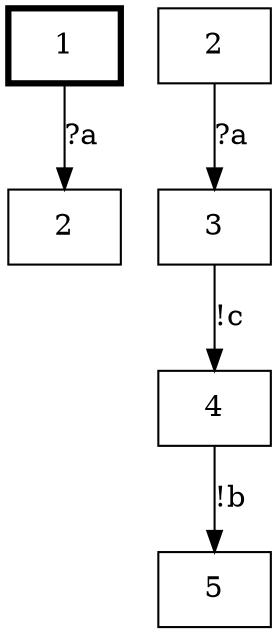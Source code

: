 digraph root {
	node [label="\N"];
	subgraph ICTS {
		node [label="\N",
			penwidth="",
			shape=""
		];
		edge [label=""];
		q1	[label=1,
			penwidth=3,
			shape=rectangle];
		q2	[label=2,
			shape=rectangle];
		q1 -> q2	[label="?a"];
	}
	subgraph ICTS_gv1 {
		node [label="\N",
			shape=""
		];
		edge [label=""];
		q2_gv1	[label=2,
			shape=rectangle];
		q3	[label=3,
			shape=rectangle];
		q2_gv1 -> q3	[label="?a"];
		q4	[label=4,
			shape=rectangle];
		q3 -> q4	[label="!c"];
		q5	[label=5,
			shape=rectangle];
		q4 -> q5	[label="!b"];
	}
}
